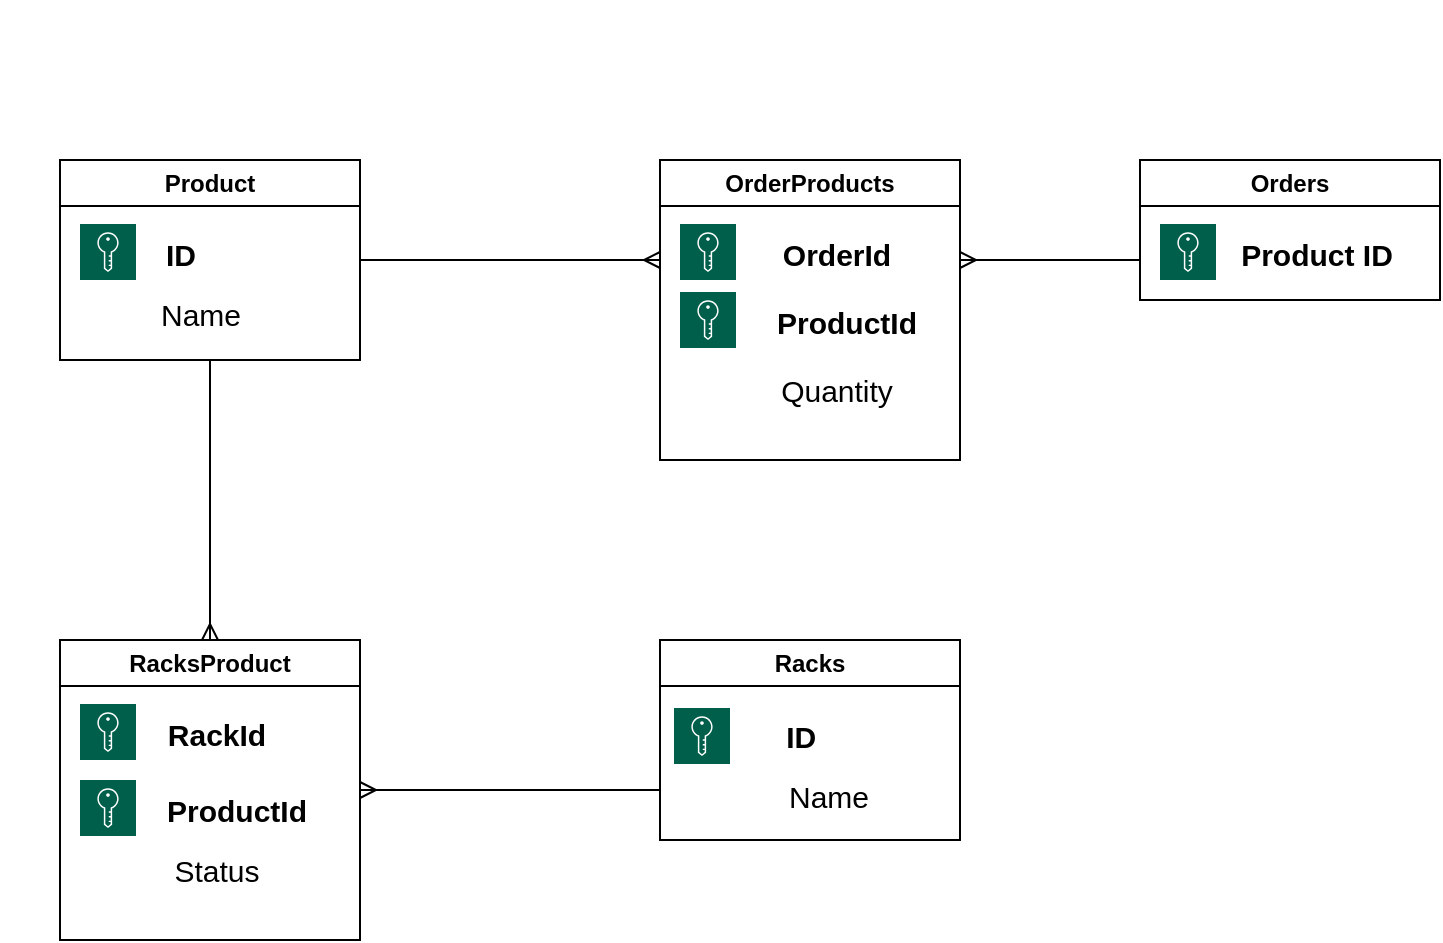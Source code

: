 <mxfile version="24.1.0" type="device">
  <diagram name="Страница — 1" id="EEKx7xyk5lXNfW-hZUce">
    <mxGraphModel dx="1098" dy="828" grid="1" gridSize="10" guides="1" tooltips="1" connect="1" arrows="1" fold="1" page="1" pageScale="1" pageWidth="827" pageHeight="1169" math="0" shadow="0">
      <root>
        <mxCell id="0" />
        <mxCell id="1" parent="0" />
        <mxCell id="_yhliF99y8tG8taDh_Pl-1" value="Product" style="swimlane;whiteSpace=wrap;html=1;" vertex="1" parent="1">
          <mxGeometry x="30" y="80" width="150" height="100" as="geometry">
            <mxRectangle x="40" y="90" width="80" height="30" as="alternateBounds" />
          </mxGeometry>
        </mxCell>
        <mxCell id="_yhliF99y8tG8taDh_Pl-56" value="" style="group" vertex="1" connectable="0" parent="_yhliF99y8tG8taDh_Pl-1">
          <mxGeometry x="10" y="32" width="90" height="60" as="geometry" />
        </mxCell>
        <mxCell id="_yhliF99y8tG8taDh_Pl-2" value="&lt;font style=&quot;font-size: 15px;&quot;&gt;&lt;b&gt;ID&lt;/b&gt;&lt;/font&gt;" style="text;html=1;align=center;verticalAlign=middle;resizable=0;points=[];autosize=1;strokeColor=none;fillColor=none;" vertex="1" parent="_yhliF99y8tG8taDh_Pl-56">
          <mxGeometry x="30" width="40" height="30" as="geometry" />
        </mxCell>
        <mxCell id="_yhliF99y8tG8taDh_Pl-9" value="" style="sketch=0;pointerEvents=1;shadow=0;dashed=0;html=1;strokeColor=none;fillColor=#005F4B;labelPosition=center;verticalLabelPosition=bottom;verticalAlign=top;align=center;outlineConnect=0;shape=mxgraph.veeam2.key;" vertex="1" parent="_yhliF99y8tG8taDh_Pl-56">
          <mxGeometry width="28.0" height="28.0" as="geometry" />
        </mxCell>
        <mxCell id="_yhliF99y8tG8taDh_Pl-42" value="&lt;font style=&quot;font-size: 15px;&quot;&gt;Name&lt;/font&gt;" style="text;html=1;align=center;verticalAlign=middle;resizable=0;points=[];autosize=1;strokeColor=none;fillColor=none;" vertex="1" parent="_yhliF99y8tG8taDh_Pl-56">
          <mxGeometry x="30" y="30" width="60" height="30" as="geometry" />
        </mxCell>
        <mxCell id="_yhliF99y8tG8taDh_Pl-4" value="" style="points=[[0,0.5,0],[0.24,0,0],[0.5,0.28,0],[0.995,0.475,0],[0.5,0.72,0],[0.24,1,0]];verticalLabelPosition=bottom;sketch=0;html=1;verticalAlign=top;aspect=fixed;align=center;pointerEvents=1;shape=mxgraph.cisco19.key;fillColor=#005073;strokeColor=none;" vertex="1" parent="1">
          <mxGeometry x="NaN" y="NaN" width="10" height="NaN" as="geometry" />
        </mxCell>
        <mxCell id="_yhliF99y8tG8taDh_Pl-13" value="OrderProducts" style="swimlane;whiteSpace=wrap;html=1;" vertex="1" parent="1">
          <mxGeometry x="330" y="80" width="150" height="150" as="geometry">
            <mxRectangle x="40" y="90" width="80" height="30" as="alternateBounds" />
          </mxGeometry>
        </mxCell>
        <mxCell id="_yhliF99y8tG8taDh_Pl-30" value="" style="group" vertex="1" connectable="0" parent="_yhliF99y8tG8taDh_Pl-13">
          <mxGeometry x="10" y="32" width="123" height="98" as="geometry" />
        </mxCell>
        <mxCell id="_yhliF99y8tG8taDh_Pl-14" value="&lt;font style=&quot;font-size: 15px;&quot;&gt;&lt;b&gt;OrderId&lt;/b&gt;&lt;/font&gt;" style="text;html=1;align=center;verticalAlign=middle;resizable=0;points=[];autosize=1;strokeColor=none;fillColor=none;" vertex="1" parent="_yhliF99y8tG8taDh_Pl-30">
          <mxGeometry x="38" width="80" height="30" as="geometry" />
        </mxCell>
        <mxCell id="_yhliF99y8tG8taDh_Pl-15" value="" style="sketch=0;pointerEvents=1;shadow=0;dashed=0;html=1;strokeColor=none;fillColor=#005F4B;labelPosition=center;verticalLabelPosition=bottom;verticalAlign=top;align=center;outlineConnect=0;shape=mxgraph.veeam2.key;" vertex="1" parent="_yhliF99y8tG8taDh_Pl-30">
          <mxGeometry width="28.0" height="28.0" as="geometry" />
        </mxCell>
        <mxCell id="_yhliF99y8tG8taDh_Pl-25" value="&lt;font style=&quot;font-size: 15px;&quot;&gt;Quantity&lt;/font&gt;" style="text;html=1;align=center;verticalAlign=middle;resizable=0;points=[];autosize=1;strokeColor=none;fillColor=none;" vertex="1" parent="_yhliF99y8tG8taDh_Pl-30">
          <mxGeometry x="38" y="68" width="80" height="30" as="geometry" />
        </mxCell>
        <mxCell id="_yhliF99y8tG8taDh_Pl-23" value="" style="sketch=0;pointerEvents=1;shadow=0;dashed=0;html=1;strokeColor=none;fillColor=#005F4B;labelPosition=center;verticalLabelPosition=bottom;verticalAlign=top;align=center;outlineConnect=0;shape=mxgraph.veeam2.key;" vertex="1" parent="_yhliF99y8tG8taDh_Pl-30">
          <mxGeometry y="34" width="28.0" height="28.0" as="geometry" />
        </mxCell>
        <mxCell id="_yhliF99y8tG8taDh_Pl-22" value="&lt;font style=&quot;font-size: 15px;&quot;&gt;&lt;b&gt;ProductId&lt;/b&gt;&lt;/font&gt;" style="text;html=1;align=center;verticalAlign=middle;resizable=0;points=[];autosize=1;strokeColor=none;fillColor=none;" vertex="1" parent="_yhliF99y8tG8taDh_Pl-30">
          <mxGeometry x="38" y="34" width="90" height="30" as="geometry" />
        </mxCell>
        <mxCell id="_yhliF99y8tG8taDh_Pl-18" value="Orders" style="swimlane;whiteSpace=wrap;html=1;startSize=23;" vertex="1" parent="1">
          <mxGeometry x="570" y="80" width="150" height="70" as="geometry">
            <mxRectangle x="40" y="90" width="80" height="30" as="alternateBounds" />
          </mxGeometry>
        </mxCell>
        <mxCell id="_yhliF99y8tG8taDh_Pl-57" value="" style="group" vertex="1" connectable="0" parent="_yhliF99y8tG8taDh_Pl-18">
          <mxGeometry x="10" y="32" width="128" height="30" as="geometry" />
        </mxCell>
        <mxCell id="_yhliF99y8tG8taDh_Pl-19" value="&lt;font style=&quot;font-size: 15px;&quot;&gt;&lt;b&gt;Product ID&lt;/b&gt;&lt;/font&gt;" style="text;html=1;align=center;verticalAlign=middle;resizable=0;points=[];autosize=1;strokeColor=none;fillColor=none;" vertex="1" parent="_yhliF99y8tG8taDh_Pl-57">
          <mxGeometry x="28" width="100" height="30" as="geometry" />
        </mxCell>
        <mxCell id="_yhliF99y8tG8taDh_Pl-20" value="" style="sketch=0;pointerEvents=1;shadow=0;dashed=0;html=1;strokeColor=none;fillColor=#005F4B;labelPosition=center;verticalLabelPosition=bottom;verticalAlign=top;align=center;outlineConnect=0;shape=mxgraph.veeam2.key;" vertex="1" parent="_yhliF99y8tG8taDh_Pl-57">
          <mxGeometry width="28.0" height="28.0" as="geometry" />
        </mxCell>
        <mxCell id="_yhliF99y8tG8taDh_Pl-28" value="" style="fontSize=12;html=1;endArrow=ERmany;rounded=0;" edge="1" parent="1">
          <mxGeometry width="100" height="100" relative="1" as="geometry">
            <mxPoint x="570" y="130" as="sourcePoint" />
            <mxPoint x="480" y="130" as="targetPoint" />
          </mxGeometry>
        </mxCell>
        <mxCell id="_yhliF99y8tG8taDh_Pl-29" value="" style="edgeStyle=entityRelationEdgeStyle;fontSize=12;html=1;endArrow=ERmany;rounded=0;" edge="1" parent="1">
          <mxGeometry width="100" height="100" relative="1" as="geometry">
            <mxPoint x="180" y="130" as="sourcePoint" />
            <mxPoint x="330" y="130" as="targetPoint" />
          </mxGeometry>
        </mxCell>
        <mxCell id="_yhliF99y8tG8taDh_Pl-31" value="RacksProduct" style="swimlane;whiteSpace=wrap;html=1;" vertex="1" parent="1">
          <mxGeometry x="30" y="320" width="150" height="150" as="geometry">
            <mxRectangle x="40" y="90" width="80" height="30" as="alternateBounds" />
          </mxGeometry>
        </mxCell>
        <mxCell id="_yhliF99y8tG8taDh_Pl-32" value="" style="group" vertex="1" connectable="0" parent="_yhliF99y8tG8taDh_Pl-31">
          <mxGeometry x="10" y="32" width="123" height="98" as="geometry" />
        </mxCell>
        <mxCell id="_yhliF99y8tG8taDh_Pl-33" value="&lt;font style=&quot;font-size: 15px;&quot;&gt;&lt;b&gt;RackId&lt;/b&gt;&lt;/font&gt;" style="text;html=1;align=center;verticalAlign=middle;resizable=0;points=[];autosize=1;strokeColor=none;fillColor=none;" vertex="1" parent="_yhliF99y8tG8taDh_Pl-32">
          <mxGeometry x="33" width="70" height="30" as="geometry" />
        </mxCell>
        <mxCell id="_yhliF99y8tG8taDh_Pl-34" value="" style="sketch=0;pointerEvents=1;shadow=0;dashed=0;html=1;strokeColor=none;fillColor=#005F4B;labelPosition=center;verticalLabelPosition=bottom;verticalAlign=top;align=center;outlineConnect=0;shape=mxgraph.veeam2.key;" vertex="1" parent="_yhliF99y8tG8taDh_Pl-32">
          <mxGeometry width="28.0" height="28.0" as="geometry" />
        </mxCell>
        <mxCell id="_yhliF99y8tG8taDh_Pl-35" value="&lt;font style=&quot;font-size: 15px;&quot;&gt;Status&lt;/font&gt;" style="text;html=1;align=center;verticalAlign=middle;resizable=0;points=[];autosize=1;strokeColor=none;fillColor=none;" vertex="1" parent="_yhliF99y8tG8taDh_Pl-32">
          <mxGeometry x="33" y="68" width="70" height="30" as="geometry" />
        </mxCell>
        <mxCell id="_yhliF99y8tG8taDh_Pl-36" value="" style="sketch=0;pointerEvents=1;shadow=0;dashed=0;html=1;strokeColor=none;fillColor=#005F4B;labelPosition=center;verticalLabelPosition=bottom;verticalAlign=top;align=center;outlineConnect=0;shape=mxgraph.veeam2.key;" vertex="1" parent="_yhliF99y8tG8taDh_Pl-32">
          <mxGeometry y="38" width="28.0" height="28.0" as="geometry" />
        </mxCell>
        <mxCell id="_yhliF99y8tG8taDh_Pl-37" value="&lt;font style=&quot;font-size: 15px;&quot;&gt;&lt;b&gt;ProductId&lt;/b&gt;&lt;/font&gt;" style="text;html=1;align=center;verticalAlign=middle;resizable=0;points=[];autosize=1;strokeColor=none;fillColor=none;" vertex="1" parent="_yhliF99y8tG8taDh_Pl-32">
          <mxGeometry x="33" y="38" width="90" height="30" as="geometry" />
        </mxCell>
        <mxCell id="_yhliF99y8tG8taDh_Pl-38" value="Racks" style="swimlane;whiteSpace=wrap;html=1;" vertex="1" parent="1">
          <mxGeometry x="330" y="320" width="150" height="100" as="geometry">
            <mxRectangle x="40" y="90" width="80" height="30" as="alternateBounds" />
          </mxGeometry>
        </mxCell>
        <mxCell id="_yhliF99y8tG8taDh_Pl-58" value="" style="group" vertex="1" connectable="0" parent="_yhliF99y8tG8taDh_Pl-38">
          <mxGeometry x="7" y="33" width="107" height="60" as="geometry" />
        </mxCell>
        <mxCell id="_yhliF99y8tG8taDh_Pl-39" value="&lt;font style=&quot;font-size: 15px;&quot;&gt;&lt;b&gt;&amp;nbsp;ID&lt;/b&gt;&lt;/font&gt;" style="text;html=1;align=center;verticalAlign=middle;resizable=0;points=[];autosize=1;strokeColor=none;fillColor=none;" vertex="1" parent="_yhliF99y8tG8taDh_Pl-58">
          <mxGeometry x="41" width="40" height="30" as="geometry" />
        </mxCell>
        <mxCell id="_yhliF99y8tG8taDh_Pl-43" value="&lt;font style=&quot;font-size: 15px;&quot;&gt;Name&lt;/font&gt;" style="text;html=1;align=center;verticalAlign=middle;resizable=0;points=[];autosize=1;strokeColor=none;fillColor=none;" vertex="1" parent="_yhliF99y8tG8taDh_Pl-58">
          <mxGeometry x="47" y="30" width="60" height="30" as="geometry" />
        </mxCell>
        <mxCell id="_yhliF99y8tG8taDh_Pl-44" value="" style="sketch=0;pointerEvents=1;shadow=0;dashed=0;html=1;strokeColor=none;fillColor=#005F4B;labelPosition=center;verticalLabelPosition=bottom;verticalAlign=top;align=center;outlineConnect=0;shape=mxgraph.veeam2.key;" vertex="1" parent="_yhliF99y8tG8taDh_Pl-58">
          <mxGeometry y="1" width="28.0" height="28.0" as="geometry" />
        </mxCell>
        <mxCell id="_yhliF99y8tG8taDh_Pl-41" value="" style="edgeStyle=entityRelationEdgeStyle;fontSize=12;html=1;endArrow=ERmany;rounded=0;exitX=0;exitY=0.75;exitDx=0;exitDy=0;entryX=1;entryY=0.5;entryDx=0;entryDy=0;" edge="1" parent="1" source="_yhliF99y8tG8taDh_Pl-38" target="_yhliF99y8tG8taDh_Pl-31">
          <mxGeometry width="100" height="100" relative="1" as="geometry">
            <mxPoint x="100" y="710" as="sourcePoint" />
            <mxPoint x="180" y="440" as="targetPoint" />
            <Array as="points">
              <mxPoint x="220" y="460" />
              <mxPoint x="200" y="400" />
            </Array>
          </mxGeometry>
        </mxCell>
        <mxCell id="_yhliF99y8tG8taDh_Pl-55" value="" style="fontSize=12;html=1;endArrow=ERmany;rounded=0;entryX=0.5;entryY=0;entryDx=0;entryDy=0;exitX=0.5;exitY=1;exitDx=0;exitDy=0;" edge="1" parent="1" source="_yhliF99y8tG8taDh_Pl-1" target="_yhliF99y8tG8taDh_Pl-31">
          <mxGeometry width="100" height="100" relative="1" as="geometry">
            <mxPoint x="100" y="180" as="sourcePoint" />
            <mxPoint x="95" y="320" as="targetPoint" />
          </mxGeometry>
        </mxCell>
      </root>
    </mxGraphModel>
  </diagram>
</mxfile>
